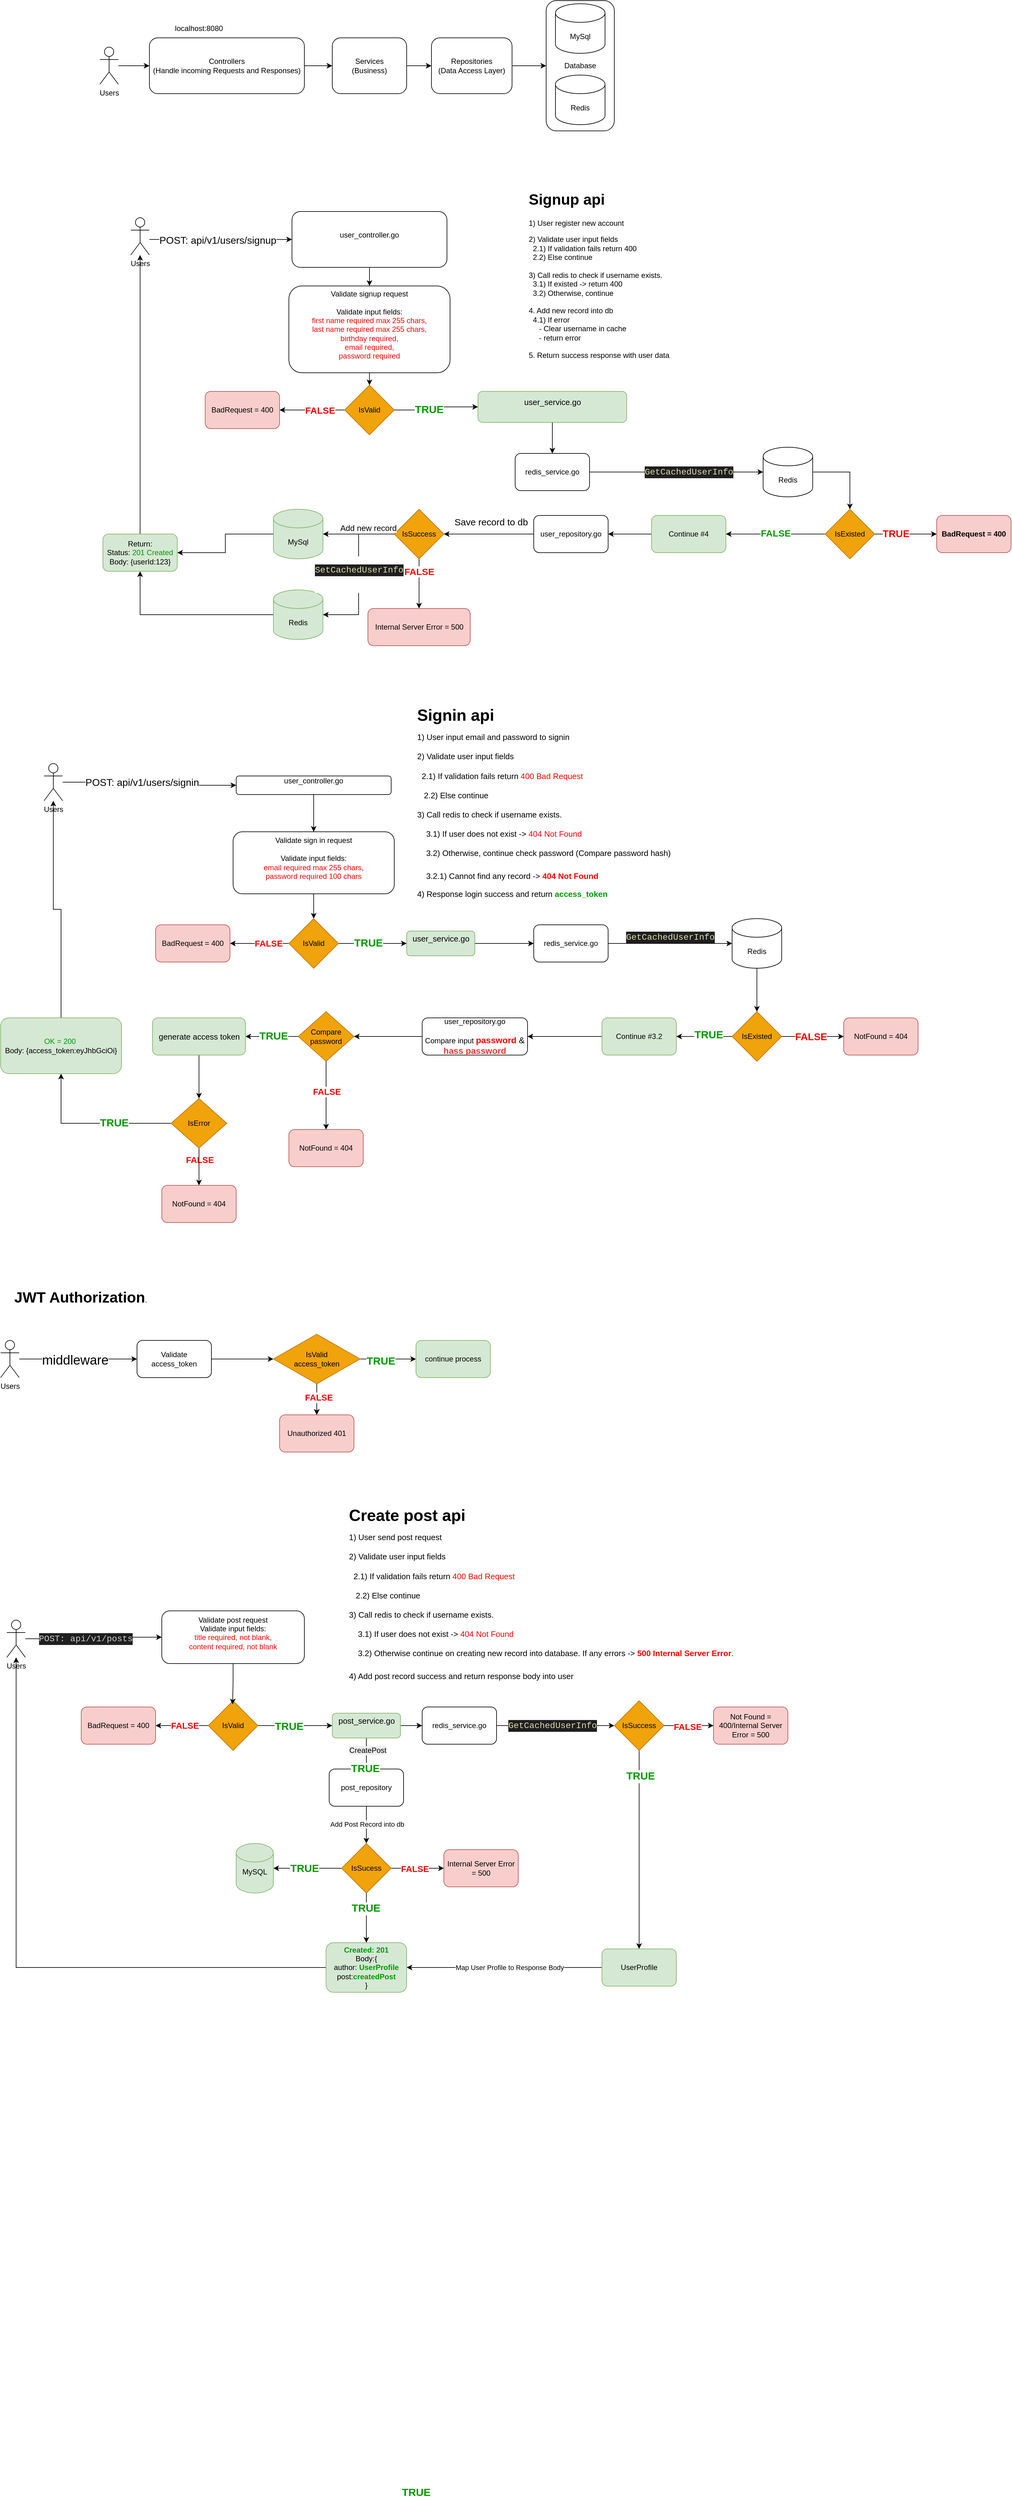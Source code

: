 <mxfile version="27.0.3">
  <diagram name="Page-1" id="lDXywu2J89aMrzMyZSFp">
    <mxGraphModel dx="2633" dy="3129" grid="1" gridSize="10" guides="1" tooltips="1" connect="1" arrows="1" fold="1" page="1" pageScale="1" pageWidth="850" pageHeight="1100" math="0" shadow="0">
      <root>
        <mxCell id="0" />
        <mxCell id="1" parent="0" />
        <mxCell id="_mfU3506gO2jmx-1UOi2-88" style="edgeStyle=orthogonalEdgeStyle;rounded=0;orthogonalLoop=1;jettySize=auto;html=1;entryX=0.5;entryY=0;entryDx=0;entryDy=0;" parent="1" source="_mfU3506gO2jmx-1UOi2-23" target="_mfU3506gO2jmx-1UOi2-87" edge="1">
          <mxGeometry relative="1" as="geometry" />
        </mxCell>
        <mxCell id="_mfU3506gO2jmx-1UOi2-23" value="user_service.go&lt;br&gt;&lt;div&gt;&lt;br/&gt;&lt;/div&gt;" style="rounded=1;html=1;fontSize=13;fillColor=#d5e8d4;strokeColor=#82b366;" parent="1" vertex="1">
          <mxGeometry x="-80" y="-1460" width="240" height="50" as="geometry" />
        </mxCell>
        <mxCell id="_mfU3506gO2jmx-1UOi2-39" value="Database" style="rounded=1;whiteSpace=wrap;html=1;" parent="1" vertex="1">
          <mxGeometry x="30" y="-2090" width="110" height="210" as="geometry" />
        </mxCell>
        <mxCell id="_mfU3506gO2jmx-1UOi2-15" style="edgeStyle=orthogonalEdgeStyle;rounded=0;orthogonalLoop=1;jettySize=auto;html=1;" parent="1" source="_mfU3506gO2jmx-1UOi2-1" target="_mfU3506gO2jmx-1UOi2-14" edge="1">
          <mxGeometry relative="1" as="geometry" />
        </mxCell>
        <mxCell id="_mfU3506gO2jmx-1UOi2-1" value="user_controller.go&lt;div&gt;&lt;br&gt;&lt;/div&gt;" style="rounded=1;whiteSpace=wrap;html=1;" parent="1" vertex="1">
          <mxGeometry x="-380" y="-1750" width="250" height="90" as="geometry" />
        </mxCell>
        <mxCell id="_mfU3506gO2jmx-1UOi2-8" style="edgeStyle=orthogonalEdgeStyle;rounded=0;orthogonalLoop=1;jettySize=auto;html=1;" parent="1" target="_mfU3506gO2jmx-1UOi2-1" edge="1">
          <mxGeometry relative="1" as="geometry">
            <mxPoint x="-610.0" y="-1705" as="sourcePoint" />
          </mxGeometry>
        </mxCell>
        <mxCell id="_mfU3506gO2jmx-1UOi2-10" value="POST: api/v1/users/signup" style="edgeLabel;html=1;align=center;verticalAlign=middle;resizable=0;points=[];fontSize=16;" parent="_mfU3506gO2jmx-1UOi2-8" vertex="1" connectable="0">
          <mxGeometry x="-0.356" y="-1" relative="1" as="geometry">
            <mxPoint x="36" y="-1" as="offset" />
          </mxGeometry>
        </mxCell>
        <mxCell id="_mfU3506gO2jmx-1UOi2-2" value="Users" style="shape=umlActor;verticalLabelPosition=bottom;verticalAlign=top;html=1;outlineConnect=0;" parent="1" vertex="1">
          <mxGeometry x="-640" y="-1740" width="30" height="60" as="geometry" />
        </mxCell>
        <mxCell id="_mfU3506gO2jmx-1UOi2-9" value="localhost:8080" style="text;html=1;align=center;verticalAlign=middle;whiteSpace=wrap;rounded=0;" parent="1" vertex="1">
          <mxGeometry x="-620" y="-2060" width="180" height="30" as="geometry" />
        </mxCell>
        <mxCell id="_mfU3506gO2jmx-1UOi2-17" style="edgeStyle=orthogonalEdgeStyle;rounded=0;orthogonalLoop=1;jettySize=auto;html=1;entryX=0.5;entryY=0;entryDx=0;entryDy=0;" parent="1" source="_mfU3506gO2jmx-1UOi2-14" target="_mfU3506gO2jmx-1UOi2-16" edge="1">
          <mxGeometry relative="1" as="geometry" />
        </mxCell>
        <mxCell id="_mfU3506gO2jmx-1UOi2-14" value="Validate signup request&lt;div&gt;&lt;br&gt;&lt;div&gt;Validate input fields: &lt;br&gt;&lt;font style=&quot;color: rgb(255, 0, 0);&quot;&gt;first name required max 255 chars,&lt;br&gt;last name required max 255 chars,&lt;br&gt;birthday required,&lt;br&gt;email required,&lt;/font&gt;&lt;/div&gt;&lt;div&gt;&lt;font color=&quot;#ff0000&quot;&gt;password required&lt;/font&gt;&lt;br&gt;&lt;/div&gt;&lt;/div&gt;&lt;div&gt;&lt;br&gt;&lt;/div&gt;" style="rounded=1;whiteSpace=wrap;html=1;" parent="1" vertex="1">
          <mxGeometry x="-385" y="-1630" width="260" height="140" as="geometry" />
        </mxCell>
        <mxCell id="_mfU3506gO2jmx-1UOi2-44" style="edgeStyle=orthogonalEdgeStyle;rounded=0;orthogonalLoop=1;jettySize=auto;html=1;" parent="1" source="_mfU3506gO2jmx-1UOi2-16" target="_mfU3506gO2jmx-1UOi2-43" edge="1">
          <mxGeometry relative="1" as="geometry" />
        </mxCell>
        <mxCell id="_mfU3506gO2jmx-1UOi2-45" value="FALSE" style="edgeLabel;html=1;align=center;verticalAlign=middle;resizable=0;points=[];fontColor=#FF0000;fontStyle=1;fontSize=15;" parent="_mfU3506gO2jmx-1UOi2-44" vertex="1" connectable="0">
          <mxGeometry x="0.165" relative="1" as="geometry">
            <mxPoint x="21" as="offset" />
          </mxGeometry>
        </mxCell>
        <mxCell id="_mfU3506gO2jmx-1UOi2-52" style="edgeStyle=orthogonalEdgeStyle;rounded=0;orthogonalLoop=1;jettySize=auto;html=1;entryX=0;entryY=0.5;entryDx=0;entryDy=0;" parent="1" source="_mfU3506gO2jmx-1UOi2-16" target="_mfU3506gO2jmx-1UOi2-23" edge="1">
          <mxGeometry relative="1" as="geometry" />
        </mxCell>
        <mxCell id="_mfU3506gO2jmx-1UOi2-54" value="TRUE" style="edgeLabel;html=1;align=center;verticalAlign=middle;resizable=0;points=[];fontSize=17;fontColor=#009900;fontStyle=1" parent="_mfU3506gO2jmx-1UOi2-52" vertex="1" connectable="0">
          <mxGeometry x="-0.44" y="1" relative="1" as="geometry">
            <mxPoint x="17" y="1" as="offset" />
          </mxGeometry>
        </mxCell>
        <mxCell id="_mfU3506gO2jmx-1UOi2-16" value="IsValid" style="rhombus;whiteSpace=wrap;html=1;fillColor=#f0a30a;strokeColor=#BD7000;fontColor=#000000;" parent="1" vertex="1">
          <mxGeometry x="-295" y="-1470" width="80" height="80" as="geometry" />
        </mxCell>
        <mxCell id="_mfU3506gO2jmx-1UOi2-109" style="edgeStyle=orthogonalEdgeStyle;rounded=0;orthogonalLoop=1;jettySize=auto;html=1;entryX=1;entryY=0.5;entryDx=0;entryDy=0;" parent="1" source="_mfU3506gO2jmx-1UOi2-25" target="_mfU3506gO2jmx-1UOi2-108" edge="1">
          <mxGeometry relative="1" as="geometry" />
        </mxCell>
        <mxCell id="_mfU3506gO2jmx-1UOi2-110" value="Save record to db" style="edgeLabel;html=1;align=center;verticalAlign=middle;resizable=0;points=[];fontSize=15;" parent="_mfU3506gO2jmx-1UOi2-109" vertex="1" connectable="0">
          <mxGeometry x="0.336" y="-4" relative="1" as="geometry">
            <mxPoint x="28" y="-16" as="offset" />
          </mxGeometry>
        </mxCell>
        <mxCell id="_mfU3506gO2jmx-1UOi2-25" value="user_repository.go" style="whiteSpace=wrap;html=1;rounded=1;" parent="1" vertex="1">
          <mxGeometry x="10" y="-1260" width="120" height="60" as="geometry" />
        </mxCell>
        <mxCell id="_mfU3506gO2jmx-1UOi2-41" style="edgeStyle=orthogonalEdgeStyle;rounded=0;orthogonalLoop=1;jettySize=auto;html=1;" parent="1" source="_mfU3506gO2jmx-1UOi2-28" target="_mfU3506gO2jmx-1UOi2-33" edge="1">
          <mxGeometry relative="1" as="geometry" />
        </mxCell>
        <mxCell id="_mfU3506gO2jmx-1UOi2-28" value="Controllers&lt;br&gt;(Handle incoming Requests and Responses)" style="rounded=1;whiteSpace=wrap;html=1;" parent="1" vertex="1">
          <mxGeometry x="-610" y="-2030" width="250" height="90" as="geometry" />
        </mxCell>
        <mxCell id="_mfU3506gO2jmx-1UOi2-29" style="edgeStyle=orthogonalEdgeStyle;rounded=0;orthogonalLoop=1;jettySize=auto;html=1;" parent="1" source="_mfU3506gO2jmx-1UOi2-31" target="_mfU3506gO2jmx-1UOi2-28" edge="1">
          <mxGeometry relative="1" as="geometry" />
        </mxCell>
        <mxCell id="_mfU3506gO2jmx-1UOi2-31" value="Users" style="shape=umlActor;verticalLabelPosition=bottom;verticalAlign=top;html=1;outlineConnect=0;" parent="1" vertex="1">
          <mxGeometry x="-690" y="-2015" width="30" height="60" as="geometry" />
        </mxCell>
        <mxCell id="_mfU3506gO2jmx-1UOi2-32" style="edgeStyle=orthogonalEdgeStyle;rounded=0;orthogonalLoop=1;jettySize=auto;html=1;entryX=0;entryY=0.5;entryDx=0;entryDy=0;" parent="1" source="_mfU3506gO2jmx-1UOi2-33" target="_mfU3506gO2jmx-1UOi2-34" edge="1">
          <mxGeometry relative="1" as="geometry" />
        </mxCell>
        <mxCell id="_mfU3506gO2jmx-1UOi2-33" value="Services&lt;br&gt;(Business)" style="rounded=1;whiteSpace=wrap;html=1;" parent="1" vertex="1">
          <mxGeometry x="-315" y="-2030" width="120" height="90" as="geometry" />
        </mxCell>
        <mxCell id="_mfU3506gO2jmx-1UOi2-40" style="edgeStyle=orthogonalEdgeStyle;rounded=0;orthogonalLoop=1;jettySize=auto;html=1;entryX=0;entryY=0.5;entryDx=0;entryDy=0;" parent="1" source="_mfU3506gO2jmx-1UOi2-34" target="_mfU3506gO2jmx-1UOi2-39" edge="1">
          <mxGeometry relative="1" as="geometry" />
        </mxCell>
        <mxCell id="_mfU3506gO2jmx-1UOi2-34" value="Repositories&lt;div&gt;(Data Access Layer)&lt;/div&gt;" style="rounded=1;whiteSpace=wrap;html=1;" parent="1" vertex="1">
          <mxGeometry x="-155" y="-2030" width="130" height="90" as="geometry" />
        </mxCell>
        <mxCell id="_mfU3506gO2jmx-1UOi2-35" value="MySql" style="shape=cylinder3;whiteSpace=wrap;html=1;boundedLbl=1;backgroundOutline=1;size=15;" parent="1" vertex="1">
          <mxGeometry x="45" y="-2085" width="80" height="80" as="geometry" />
        </mxCell>
        <mxCell id="_mfU3506gO2jmx-1UOi2-38" value="Redis" style="shape=cylinder3;whiteSpace=wrap;html=1;boundedLbl=1;backgroundOutline=1;size=15;" parent="1" vertex="1">
          <mxGeometry x="45" y="-1970" width="80" height="80" as="geometry" />
        </mxCell>
        <mxCell id="_mfU3506gO2jmx-1UOi2-43" value="BadRequest = 400" style="rounded=1;whiteSpace=wrap;html=1;fillColor=#f8cecc;strokeColor=#b85450;" parent="1" vertex="1">
          <mxGeometry x="-520" y="-1460" width="120" height="60" as="geometry" />
        </mxCell>
        <mxCell id="LYiHTZDOaK5dzI7D1cO9-3" style="edgeStyle=orthogonalEdgeStyle;rounded=0;orthogonalLoop=1;jettySize=auto;html=1;entryX=1;entryY=0.5;entryDx=0;entryDy=0;" parent="1" source="_mfU3506gO2jmx-1UOi2-49" target="_mfU3506gO2jmx-1UOi2-55" edge="1">
          <mxGeometry relative="1" as="geometry" />
        </mxCell>
        <mxCell id="_mfU3506gO2jmx-1UOi2-49" value="MySql" style="shape=cylinder3;whiteSpace=wrap;html=1;boundedLbl=1;backgroundOutline=1;size=15;fillColor=#d5e8d4;strokeColor=#82b366;" parent="1" vertex="1">
          <mxGeometry x="-410" y="-1270" width="80" height="80" as="geometry" />
        </mxCell>
        <mxCell id="LYiHTZDOaK5dzI7D1cO9-2" style="edgeStyle=orthogonalEdgeStyle;rounded=0;orthogonalLoop=1;jettySize=auto;html=1;" parent="1" source="_mfU3506gO2jmx-1UOi2-55" target="_mfU3506gO2jmx-1UOi2-2" edge="1">
          <mxGeometry relative="1" as="geometry" />
        </mxCell>
        <mxCell id="_mfU3506gO2jmx-1UOi2-55" value="Return:&lt;br&gt;Status: &lt;font style=&quot;color: rgb(0, 153, 0);&quot;&gt;201 Created&lt;/font&gt;&lt;br&gt;Body: {userId:123}" style="rounded=1;whiteSpace=wrap;html=1;fillColor=#d5e8d4;strokeColor=#82b366;" parent="1" vertex="1">
          <mxGeometry x="-685" y="-1230" width="120" height="60" as="geometry" />
        </mxCell>
        <mxCell id="_mfU3506gO2jmx-1UOi2-64" value="&lt;h1 style=&quot;margin-top: 0px;&quot;&gt;Signup api&amp;nbsp;&lt;/h1&gt;&lt;p&gt;1) User register new account&lt;/p&gt;&lt;p&gt;2) Validate user input fields&lt;br&gt;&amp;nbsp; 2.1) If validation fails return 400&lt;br&gt;&amp;nbsp; 2.2) Else continue&lt;br&gt;&lt;br&gt;3) Call redis to check if username exists.&lt;br&gt;&amp;nbsp; 3.1) If existed -&amp;gt; return 400&lt;br&gt;&amp;nbsp; 3.2) Otherwise, continue&lt;br&gt;&lt;br&gt;4. Add new record into db&lt;br&gt;&amp;nbsp; 4.1) If error&lt;br&gt;&amp;nbsp; &amp;nbsp; &amp;nbsp;- Clear username in cache&lt;br&gt;&amp;nbsp; &amp;nbsp; &amp;nbsp;- return error&lt;br&gt;&lt;br&gt;5. Return success response with user data&lt;br&gt;&lt;br&gt;&lt;/p&gt;" style="text;html=1;whiteSpace=wrap;overflow=hidden;rounded=0;" parent="1" vertex="1">
          <mxGeometry y="-1790" width="240" height="300" as="geometry" />
        </mxCell>
        <mxCell id="LYiHTZDOaK5dzI7D1cO9-27" style="edgeStyle=orthogonalEdgeStyle;rounded=0;orthogonalLoop=1;jettySize=auto;html=1;entryX=0;entryY=0.5;entryDx=0;entryDy=0;" parent="1" source="_mfU3506gO2jmx-1UOi2-65" target="LYiHTZDOaK5dzI7D1cO9-5" edge="1">
          <mxGeometry relative="1" as="geometry" />
        </mxCell>
        <mxCell id="_mfU3506gO2jmx-1UOi2-65" value="user_service.go&lt;div&gt;&lt;br/&gt;&lt;/div&gt;" style="rounded=1;html=1;fontSize=13;fillColor=#d5e8d4;strokeColor=#82b366;" parent="1" vertex="1">
          <mxGeometry x="-195" y="-590" width="110" height="40" as="geometry" />
        </mxCell>
        <mxCell id="_mfU3506gO2jmx-1UOi2-66" style="edgeStyle=orthogonalEdgeStyle;rounded=0;orthogonalLoop=1;jettySize=auto;html=1;" parent="1" source="_mfU3506gO2jmx-1UOi2-67" target="_mfU3506gO2jmx-1UOi2-72" edge="1">
          <mxGeometry relative="1" as="geometry" />
        </mxCell>
        <mxCell id="_mfU3506gO2jmx-1UOi2-67" value="user_controller.go&lt;div&gt;&lt;br&gt;&lt;/div&gt;" style="rounded=1;whiteSpace=wrap;html=1;" parent="1" vertex="1">
          <mxGeometry x="-470" y="-840" width="250" height="30" as="geometry" />
        </mxCell>
        <mxCell id="_mfU3506gO2jmx-1UOi2-68" style="edgeStyle=orthogonalEdgeStyle;rounded=0;orthogonalLoop=1;jettySize=auto;html=1;" parent="1" source="_mfU3506gO2jmx-1UOi2-70" target="_mfU3506gO2jmx-1UOi2-67" edge="1">
          <mxGeometry relative="1" as="geometry">
            <mxPoint x="-700.0" y="-825" as="sourcePoint" />
          </mxGeometry>
        </mxCell>
        <mxCell id="_mfU3506gO2jmx-1UOi2-69" value="POST: api/v1/users/signin" style="edgeLabel;html=1;align=center;verticalAlign=middle;resizable=0;points=[];fontSize=16;" parent="_mfU3506gO2jmx-1UOi2-68" vertex="1" connectable="0">
          <mxGeometry x="-0.356" y="-1" relative="1" as="geometry">
            <mxPoint x="36" y="-1" as="offset" />
          </mxGeometry>
        </mxCell>
        <mxCell id="_mfU3506gO2jmx-1UOi2-70" value="Users" style="shape=umlActor;verticalLabelPosition=bottom;verticalAlign=top;html=1;outlineConnect=0;" parent="1" vertex="1">
          <mxGeometry x="-780" y="-860" width="30" height="60" as="geometry" />
        </mxCell>
        <mxCell id="_mfU3506gO2jmx-1UOi2-71" style="edgeStyle=orthogonalEdgeStyle;rounded=0;orthogonalLoop=1;jettySize=auto;html=1;entryX=0.5;entryY=0;entryDx=0;entryDy=0;" parent="1" source="_mfU3506gO2jmx-1UOi2-72" target="_mfU3506gO2jmx-1UOi2-77" edge="1">
          <mxGeometry relative="1" as="geometry" />
        </mxCell>
        <mxCell id="_mfU3506gO2jmx-1UOi2-72" value="Validate sign in request&lt;div&gt;&lt;br&gt;&lt;div&gt;Validate input fields: &lt;br&gt;&lt;font style=&quot;color: rgb(255, 0, 0);&quot;&gt;email required max 255 chars,&lt;br&gt;password required 100 chars&lt;/font&gt;&lt;br&gt;&lt;/div&gt;&lt;/div&gt;&lt;div&gt;&lt;br&gt;&lt;/div&gt;" style="rounded=1;whiteSpace=wrap;html=1;" parent="1" vertex="1">
          <mxGeometry x="-475" y="-750" width="260" height="100" as="geometry" />
        </mxCell>
        <mxCell id="_mfU3506gO2jmx-1UOi2-73" style="edgeStyle=orthogonalEdgeStyle;rounded=0;orthogonalLoop=1;jettySize=auto;html=1;" parent="1" source="_mfU3506gO2jmx-1UOi2-77" target="_mfU3506gO2jmx-1UOi2-80" edge="1">
          <mxGeometry relative="1" as="geometry" />
        </mxCell>
        <mxCell id="_mfU3506gO2jmx-1UOi2-74" value="FALSE" style="edgeLabel;html=1;align=center;verticalAlign=middle;resizable=0;points=[];fontColor=#FF0000;fontStyle=1;fontSize=14;" parent="_mfU3506gO2jmx-1UOi2-73" vertex="1" connectable="0">
          <mxGeometry x="0.165" relative="1" as="geometry">
            <mxPoint x="22" as="offset" />
          </mxGeometry>
        </mxCell>
        <mxCell id="_mfU3506gO2jmx-1UOi2-75" style="edgeStyle=orthogonalEdgeStyle;rounded=0;orthogonalLoop=1;jettySize=auto;html=1;entryX=0;entryY=0.5;entryDx=0;entryDy=0;" parent="1" source="_mfU3506gO2jmx-1UOi2-77" target="_mfU3506gO2jmx-1UOi2-65" edge="1">
          <mxGeometry relative="1" as="geometry" />
        </mxCell>
        <mxCell id="_mfU3506gO2jmx-1UOi2-76" value="TRUE" style="edgeLabel;html=1;align=center;verticalAlign=middle;resizable=0;points=[];fontSize=17;fontColor=#009900;fontStyle=1" parent="_mfU3506gO2jmx-1UOi2-75" vertex="1" connectable="0">
          <mxGeometry x="-0.44" y="1" relative="1" as="geometry">
            <mxPoint x="17" y="1" as="offset" />
          </mxGeometry>
        </mxCell>
        <mxCell id="_mfU3506gO2jmx-1UOi2-77" value="IsValid" style="rhombus;whiteSpace=wrap;html=1;fillColor=#f0a30a;fontColor=#000000;strokeColor=#BD7000;" parent="1" vertex="1">
          <mxGeometry x="-385" y="-610" width="80" height="80" as="geometry" />
        </mxCell>
        <mxCell id="LYiHTZDOaK5dzI7D1cO9-32" style="edgeStyle=orthogonalEdgeStyle;rounded=0;orthogonalLoop=1;jettySize=auto;html=1;entryX=1;entryY=0.5;entryDx=0;entryDy=0;" parent="1" source="_mfU3506gO2jmx-1UOi2-79" target="LYiHTZDOaK5dzI7D1cO9-26" edge="1">
          <mxGeometry relative="1" as="geometry" />
        </mxCell>
        <mxCell id="_mfU3506gO2jmx-1UOi2-79" value="user_repository.go&lt;br&gt;&lt;br&gt;Compare input &lt;font style=&quot;font-size: 14px;&quot;&gt;&lt;font style=&quot;color: rgb(255, 0, 0);&quot;&gt;&lt;b&gt;password &lt;/b&gt;&lt;/font&gt;&amp;amp; &lt;b&gt;&lt;font style=&quot;color: rgb(255, 51, 51);&quot;&gt;hass password&lt;/font&gt;&lt;/b&gt;&lt;/font&gt;" style="whiteSpace=wrap;html=1;rounded=1;" parent="1" vertex="1">
          <mxGeometry x="-170" y="-450" width="170" height="60" as="geometry" />
        </mxCell>
        <mxCell id="_mfU3506gO2jmx-1UOi2-80" value="BadRequest = 400" style="rounded=1;whiteSpace=wrap;html=1;fillColor=#f8cecc;strokeColor=#b85450;" parent="1" vertex="1">
          <mxGeometry x="-600" y="-600" width="120" height="60" as="geometry" />
        </mxCell>
        <mxCell id="_mfU3506gO2jmx-1UOi2-86" value="&lt;h1 style=&quot;margin-top: 0px;&quot;&gt;Signin api&lt;br&gt;&lt;span style=&quot;background-color: transparent; color: light-dark(rgb(0, 0, 0), rgb(255, 255, 255)); font-size: 13px; font-weight: normal;&quot;&gt;1) User input email and password to signin&lt;br&gt;&lt;/span&gt;&lt;span style=&quot;background-color: transparent; color: light-dark(rgb(0, 0, 0), rgb(255, 255, 255)); font-size: 13px; font-weight: normal;&quot;&gt;2) Validate user input fields&lt;br&gt;&lt;/span&gt;&lt;span style=&quot;background-color: transparent; color: light-dark(rgb(0, 0, 0), rgb(255, 255, 255)); font-size: 13px; font-weight: normal;&quot;&gt;&amp;nbsp; 2.1) If validation fails return &lt;/span&gt;&lt;font style=&quot;background-color: transparent; font-size: 13px; color: rgb(255, 0, 0);&quot;&gt;&lt;b style=&quot;color: light-dark(rgb(255, 0, 0), rgb(255, 144, 144)); font-weight: normal;&quot;&gt;400 Bad Request&lt;/b&gt;&lt;font color=&quot;#ff0000&quot;&gt;&lt;br&gt;&lt;/font&gt;&lt;/font&gt;&lt;span style=&quot;background-color: transparent; font-size: 13px;&quot;&gt;&lt;font color=&quot;#ff0000&quot;&gt;&amp;nbsp;&amp;nbsp;&lt;/font&gt;&lt;/span&gt;&lt;span style=&quot;background-color: transparent; color: light-dark(rgb(0, 0, 0), rgb(255, 255, 255)); font-size: 13px; font-weight: normal;&quot;&gt; 2.2) Else continue&lt;br&gt;&lt;/span&gt;&lt;span style=&quot;background-color: transparent; color: light-dark(rgb(0, 0, 0), rgb(255, 255, 255)); font-size: 13px; font-weight: normal;&quot;&gt;3) Call redis to check if username exists.&lt;/span&gt;&lt;span style=&quot;background-color: transparent; color: light-dark(rgb(0, 0, 0), rgb(255, 255, 255)); font-size: 13px; font-weight: normal;&quot;&gt;&amp;nbsp;&lt;br&gt;&amp;nbsp; &amp;nbsp; 3.1) If user does not exist -&amp;gt; &lt;/span&gt;&lt;font style=&quot;background-color: transparent; font-size: 13px; color: rgb(255, 0, 0);&quot;&gt;&lt;b style=&quot;color: light-dark(rgb(255, 0, 0), rgb(255, 144, 144)); font-weight: normal;&quot;&gt;404 Not Found&lt;/b&gt;&lt;font color=&quot;#ff0000&quot;&gt;&lt;br&gt;&lt;/font&gt;&lt;/font&gt;&lt;span style=&quot;background-color: transparent; font-size: 13px;&quot;&gt;&lt;font color=&quot;#ff0000&quot;&gt;&amp;nbsp; &amp;nbsp;&amp;nbsp;&lt;/font&gt;&lt;/span&gt;&lt;span style=&quot;background-color: transparent; color: light-dark(rgb(0, 0, 0), rgb(255, 255, 255)); font-size: 13px; font-weight: normal;&quot;&gt;3.2) Otherwise, continue check password (Compare password hash)&lt;/span&gt;&lt;/h1&gt;&lt;p&gt;&lt;span style=&quot;background-color: transparent; color: light-dark(rgb(0, 0, 0), rgb(255, 255, 255));&quot;&gt;&amp;nbsp; &amp;nbsp; 3.2.1) Cannot find any record -&amp;gt;&amp;nbsp;&lt;/span&gt;&lt;b style=&quot;background-color: transparent; color: rgb(255, 0, 0);&quot;&gt;404 Not Found&lt;/b&gt;&lt;/p&gt;&lt;p&gt;4) Response login success and return &lt;b&gt;&lt;font style=&quot;color: rgb(0, 153, 0);&quot;&gt;access_token&lt;/font&gt;&lt;/b&gt;&lt;br&gt;&amp;nbsp; &amp;nbsp;&lt;br&gt;&lt;br&gt;&lt;br&gt;&lt;/p&gt;" style="text;html=1;whiteSpace=wrap;overflow=hidden;rounded=0;fontSize=13;" parent="1" vertex="1">
          <mxGeometry x="-180" y="-960" width="445" height="330" as="geometry" />
        </mxCell>
        <mxCell id="_mfU3506gO2jmx-1UOi2-90" style="edgeStyle=orthogonalEdgeStyle;rounded=0;orthogonalLoop=1;jettySize=auto;html=1;" parent="1" source="_mfU3506gO2jmx-1UOi2-87" target="_mfU3506gO2jmx-1UOi2-89" edge="1">
          <mxGeometry relative="1" as="geometry" />
        </mxCell>
        <mxCell id="_mfU3506gO2jmx-1UOi2-91" value="&lt;div style=&quot;color: rgb(204, 204, 204); background-color: rgb(31, 31, 31); font-family: Consolas, &amp;quot;Courier New&amp;quot;, monospace; font-size: 14px; line-height: 19px; white-space-collapse: preserve;&quot;&gt;&lt;span style=&quot;color: #dcdcaa;&quot;&gt;GetCachedUserInfo&lt;/span&gt;&lt;/div&gt;" style="edgeLabel;html=1;align=center;verticalAlign=middle;resizable=0;points=[];" parent="_mfU3506gO2jmx-1UOi2-90" vertex="1" connectable="0">
          <mxGeometry x="-0.288" y="3" relative="1" as="geometry">
            <mxPoint x="60" y="3" as="offset" />
          </mxGeometry>
        </mxCell>
        <mxCell id="_mfU3506gO2jmx-1UOi2-87" value="redis_service.go" style="rounded=1;whiteSpace=wrap;html=1;" parent="1" vertex="1">
          <mxGeometry x="-20" y="-1360" width="120" height="60" as="geometry" />
        </mxCell>
        <mxCell id="_mfU3506gO2jmx-1UOi2-93" value="" style="edgeStyle=orthogonalEdgeStyle;rounded=0;orthogonalLoop=1;jettySize=auto;html=1;" parent="1" source="_mfU3506gO2jmx-1UOi2-89" target="_mfU3506gO2jmx-1UOi2-92" edge="1">
          <mxGeometry relative="1" as="geometry" />
        </mxCell>
        <mxCell id="_mfU3506gO2jmx-1UOi2-89" value="Redis" style="shape=cylinder3;whiteSpace=wrap;html=1;boundedLbl=1;backgroundOutline=1;size=15;" parent="1" vertex="1">
          <mxGeometry x="380" y="-1370" width="80" height="80" as="geometry" />
        </mxCell>
        <mxCell id="_mfU3506gO2jmx-1UOi2-98" value="" style="edgeStyle=orthogonalEdgeStyle;rounded=0;orthogonalLoop=1;jettySize=auto;html=1;" parent="1" source="_mfU3506gO2jmx-1UOi2-92" edge="1">
          <mxGeometry relative="1" as="geometry">
            <mxPoint x="660" y="-1230" as="targetPoint" />
          </mxGeometry>
        </mxCell>
        <mxCell id="_mfU3506gO2jmx-1UOi2-99" value="TRUE" style="edgeLabel;html=1;align=center;verticalAlign=middle;resizable=0;points=[];fontColor=#FF0000;fontStyle=1;fontSize=16;" parent="_mfU3506gO2jmx-1UOi2-98" vertex="1" connectable="0">
          <mxGeometry x="-0.337" y="1" relative="1" as="geometry">
            <mxPoint as="offset" />
          </mxGeometry>
        </mxCell>
        <mxCell id="_mfU3506gO2jmx-1UOi2-102" style="edgeStyle=orthogonalEdgeStyle;rounded=0;orthogonalLoop=1;jettySize=auto;html=1;entryX=1;entryY=0.5;entryDx=0;entryDy=0;" parent="1" source="_mfU3506gO2jmx-1UOi2-92" target="_mfU3506gO2jmx-1UOi2-101" edge="1">
          <mxGeometry relative="1" as="geometry" />
        </mxCell>
        <mxCell id="_mfU3506gO2jmx-1UOi2-104" value="&lt;font style=&quot;&quot;&gt;&lt;b&gt;FALSE&lt;/b&gt;&lt;/font&gt;" style="edgeLabel;html=1;align=center;verticalAlign=middle;resizable=0;points=[];fontSize=15;fontColor=#009900;" parent="_mfU3506gO2jmx-1UOi2-102" vertex="1" connectable="0">
          <mxGeometry x="-0.002" y="-2" relative="1" as="geometry">
            <mxPoint as="offset" />
          </mxGeometry>
        </mxCell>
        <mxCell id="_mfU3506gO2jmx-1UOi2-92" value="IsExisted" style="rhombus;whiteSpace=wrap;html=1;fillColor=#f0a30a;strokeColor=#BD7000;fontColor=#000000;" parent="1" vertex="1">
          <mxGeometry x="480" y="-1270" width="80" height="80" as="geometry" />
        </mxCell>
        <mxCell id="_mfU3506gO2jmx-1UOi2-106" style="edgeStyle=orthogonalEdgeStyle;rounded=0;orthogonalLoop=1;jettySize=auto;html=1;entryX=1;entryY=0.5;entryDx=0;entryDy=0;" parent="1" source="_mfU3506gO2jmx-1UOi2-101" target="_mfU3506gO2jmx-1UOi2-25" edge="1">
          <mxGeometry relative="1" as="geometry" />
        </mxCell>
        <mxCell id="_mfU3506gO2jmx-1UOi2-101" value="Continue #4" style="whiteSpace=wrap;html=1;rounded=1;fillColor=#d5e8d4;strokeColor=#82b366;" parent="1" vertex="1">
          <mxGeometry x="200" y="-1260" width="120" height="60" as="geometry" />
        </mxCell>
        <mxCell id="_mfU3506gO2jmx-1UOi2-116" style="edgeStyle=orthogonalEdgeStyle;rounded=0;orthogonalLoop=1;jettySize=auto;html=1;entryX=0.5;entryY=0;entryDx=0;entryDy=0;" parent="1" source="_mfU3506gO2jmx-1UOi2-108" target="_mfU3506gO2jmx-1UOi2-115" edge="1">
          <mxGeometry relative="1" as="geometry" />
        </mxCell>
        <mxCell id="_mfU3506gO2jmx-1UOi2-108" value="IsSuccess" style="rhombus;whiteSpace=wrap;html=1;fillColor=#f0a30a;strokeColor=#BD7000;fontColor=#000000;" parent="1" vertex="1">
          <mxGeometry x="-215" y="-1270" width="80" height="80" as="geometry" />
        </mxCell>
        <mxCell id="_mfU3506gO2jmx-1UOi2-115" value="Internal Server Error = 500" style="whiteSpace=wrap;html=1;rounded=1;fillColor=#f8cecc;strokeColor=#b85450;" parent="1" vertex="1">
          <mxGeometry x="-257.5" y="-1110" width="165" height="60" as="geometry" />
        </mxCell>
        <mxCell id="_mfU3506gO2jmx-1UOi2-117" value="FALSE" style="edgeLabel;html=1;align=center;verticalAlign=middle;resizable=0;points=[];fontColor=#FF0000;fontStyle=1;fontSize=15;" parent="1" vertex="1" connectable="0">
          <mxGeometry x="-174.997" y="-1170" as="geometry" />
        </mxCell>
        <mxCell id="LYiHTZDOaK5dzI7D1cO9-4" style="edgeStyle=orthogonalEdgeStyle;rounded=0;orthogonalLoop=1;jettySize=auto;html=1;entryX=0.5;entryY=1;entryDx=0;entryDy=0;" parent="1" source="_mfU3506gO2jmx-1UOi2-118" target="_mfU3506gO2jmx-1UOi2-55" edge="1">
          <mxGeometry relative="1" as="geometry" />
        </mxCell>
        <mxCell id="_mfU3506gO2jmx-1UOi2-118" value="Redis" style="shape=cylinder3;whiteSpace=wrap;html=1;boundedLbl=1;backgroundOutline=1;size=15;fillColor=#d5e8d4;strokeColor=#82b366;" parent="1" vertex="1">
          <mxGeometry x="-410" y="-1140" width="80" height="80" as="geometry" />
        </mxCell>
        <mxCell id="_mfU3506gO2jmx-1UOi2-119" style="edgeStyle=orthogonalEdgeStyle;rounded=0;orthogonalLoop=1;jettySize=auto;html=1;entryX=1;entryY=0.5;entryDx=0;entryDy=0;entryPerimeter=0;" parent="1" source="_mfU3506gO2jmx-1UOi2-108" target="_mfU3506gO2jmx-1UOi2-49" edge="1">
          <mxGeometry relative="1" as="geometry" />
        </mxCell>
        <mxCell id="_mfU3506gO2jmx-1UOi2-121" value="Add new record" style="edgeLabel;html=1;align=center;verticalAlign=middle;resizable=0;points=[];fontSize=13;" parent="_mfU3506gO2jmx-1UOi2-119" vertex="1" connectable="0">
          <mxGeometry x="0.589" y="-1" relative="1" as="geometry">
            <mxPoint x="49" y="-9" as="offset" />
          </mxGeometry>
        </mxCell>
        <mxCell id="_mfU3506gO2jmx-1UOi2-123" value="&#xa;&lt;div style=&quot;color: #cccccc;background-color: #1f1f1f;font-family: Consolas, &#39;Courier New&#39;, monospace;font-weight: normal;font-size: 14px;line-height: 19px;white-space: pre;&quot;&gt;&lt;div&gt;&lt;span style=&quot;color: #dcdcaa;&quot;&gt;SetCachedUserInfo&lt;/span&gt;&lt;/div&gt;&lt;/div&gt;&#xa;&#xa;" style="edgeStyle=orthogonalEdgeStyle;rounded=0;orthogonalLoop=1;jettySize=auto;html=1;entryX=1;entryY=0.5;entryDx=0;entryDy=0;entryPerimeter=0;" parent="1" source="_mfU3506gO2jmx-1UOi2-108" target="_mfU3506gO2jmx-1UOi2-118" edge="1">
          <mxGeometry relative="1" as="geometry" />
        </mxCell>
        <mxCell id="LYiHTZDOaK5dzI7D1cO9-5" value="redis_service.go" style="rounded=1;whiteSpace=wrap;html=1;" parent="1" vertex="1">
          <mxGeometry x="10" y="-600" width="120" height="60" as="geometry" />
        </mxCell>
        <mxCell id="LYiHTZDOaK5dzI7D1cO9-7" value="&lt;div style=&quot;color: rgb(204, 204, 204); background-color: rgb(31, 31, 31); font-family: Consolas, &amp;quot;Courier New&amp;quot;, monospace; font-size: 14px; line-height: 19px; white-space-collapse: preserve;&quot;&gt;&lt;span style=&quot;color: #dcdcaa;&quot;&gt;GetCachedUserInfo&lt;/span&gt;&lt;/div&gt;" style="edgeLabel;html=1;align=center;verticalAlign=middle;resizable=0;points=[];" parent="1" vertex="1" connectable="0">
          <mxGeometry x="230.0" y="-580" as="geometry" />
        </mxCell>
        <mxCell id="LYiHTZDOaK5dzI7D1cO9-29" value="" style="edgeStyle=orthogonalEdgeStyle;rounded=0;orthogonalLoop=1;jettySize=auto;html=1;" parent="1" source="LYiHTZDOaK5dzI7D1cO9-9" target="LYiHTZDOaK5dzI7D1cO9-14" edge="1">
          <mxGeometry relative="1" as="geometry" />
        </mxCell>
        <mxCell id="LYiHTZDOaK5dzI7D1cO9-9" value="Redis" style="shape=cylinder3;whiteSpace=wrap;html=1;boundedLbl=1;backgroundOutline=1;size=15;" parent="1" vertex="1">
          <mxGeometry x="330" y="-610" width="80" height="80" as="geometry" />
        </mxCell>
        <mxCell id="LYiHTZDOaK5dzI7D1cO9-10" value="" style="edgeStyle=orthogonalEdgeStyle;rounded=0;orthogonalLoop=1;jettySize=auto;html=1;entryX=0;entryY=0.5;entryDx=0;entryDy=0;" parent="1" source="LYiHTZDOaK5dzI7D1cO9-14" target="LYiHTZDOaK5dzI7D1cO9-15" edge="1">
          <mxGeometry relative="1" as="geometry">
            <mxPoint x="470" y="-420" as="targetPoint" />
          </mxGeometry>
        </mxCell>
        <mxCell id="LYiHTZDOaK5dzI7D1cO9-11" value="FALSE" style="edgeLabel;html=1;align=center;verticalAlign=middle;resizable=0;points=[];fontColor=#FF0000;fontStyle=1;fontSize=16;" parent="LYiHTZDOaK5dzI7D1cO9-10" vertex="1" connectable="0">
          <mxGeometry x="-0.337" y="1" relative="1" as="geometry">
            <mxPoint x="14" y="1" as="offset" />
          </mxGeometry>
        </mxCell>
        <mxCell id="LYiHTZDOaK5dzI7D1cO9-30" style="edgeStyle=orthogonalEdgeStyle;rounded=0;orthogonalLoop=1;jettySize=auto;html=1;" parent="1" source="LYiHTZDOaK5dzI7D1cO9-14" target="LYiHTZDOaK5dzI7D1cO9-16" edge="1">
          <mxGeometry relative="1" as="geometry" />
        </mxCell>
        <mxCell id="LYiHTZDOaK5dzI7D1cO9-14" value="IsExisted" style="rhombus;whiteSpace=wrap;html=1;fillColor=#f0a30a;strokeColor=#BD7000;fontColor=#000000;" parent="1" vertex="1">
          <mxGeometry x="330" y="-460" width="80" height="80" as="geometry" />
        </mxCell>
        <mxCell id="LYiHTZDOaK5dzI7D1cO9-15" value="NotFound = 404" style="whiteSpace=wrap;html=1;rounded=1;fillColor=#f8cecc;strokeColor=#b85450;" parent="1" vertex="1">
          <mxGeometry x="510" y="-450" width="120" height="60" as="geometry" />
        </mxCell>
        <mxCell id="LYiHTZDOaK5dzI7D1cO9-31" style="edgeStyle=orthogonalEdgeStyle;rounded=0;orthogonalLoop=1;jettySize=auto;html=1;" parent="1" source="LYiHTZDOaK5dzI7D1cO9-16" target="_mfU3506gO2jmx-1UOi2-79" edge="1">
          <mxGeometry relative="1" as="geometry" />
        </mxCell>
        <mxCell id="LYiHTZDOaK5dzI7D1cO9-16" value="Continue #3.2" style="whiteSpace=wrap;html=1;rounded=1;fillColor=#d5e8d4;strokeColor=#82b366;" parent="1" vertex="1">
          <mxGeometry x="120" y="-450" width="120" height="60" as="geometry" />
        </mxCell>
        <mxCell id="LYiHTZDOaK5dzI7D1cO9-23" value="TRUE" style="edgeLabel;html=1;align=center;verticalAlign=middle;resizable=0;points=[];fontSize=17;fontColor=#009900;fontStyle=1" parent="1" vertex="1" connectable="0">
          <mxGeometry x="70.005" y="-1489.997" as="geometry">
            <mxPoint x="222" y="1068" as="offset" />
          </mxGeometry>
        </mxCell>
        <mxCell id="LYiHTZDOaK5dzI7D1cO9-35" style="edgeStyle=orthogonalEdgeStyle;rounded=0;orthogonalLoop=1;jettySize=auto;html=1;" parent="1" source="LYiHTZDOaK5dzI7D1cO9-26" target="LYiHTZDOaK5dzI7D1cO9-34" edge="1">
          <mxGeometry relative="1" as="geometry" />
        </mxCell>
        <mxCell id="LYiHTZDOaK5dzI7D1cO9-43" style="edgeStyle=orthogonalEdgeStyle;rounded=0;orthogonalLoop=1;jettySize=auto;html=1;entryX=1;entryY=0.5;entryDx=0;entryDy=0;" parent="1" source="LYiHTZDOaK5dzI7D1cO9-26" target="LYiHTZDOaK5dzI7D1cO9-41" edge="1">
          <mxGeometry relative="1" as="geometry" />
        </mxCell>
        <mxCell id="LYiHTZDOaK5dzI7D1cO9-26" value="Compare password" style="rhombus;whiteSpace=wrap;html=1;fillColor=#f0a30a;strokeColor=#BD7000;fontColor=#000000;" parent="1" vertex="1">
          <mxGeometry x="-370" y="-460" width="90" height="80" as="geometry" />
        </mxCell>
        <mxCell id="LYiHTZDOaK5dzI7D1cO9-28" style="edgeStyle=orthogonalEdgeStyle;rounded=0;orthogonalLoop=1;jettySize=auto;html=1;entryX=0;entryY=0.5;entryDx=0;entryDy=0;entryPerimeter=0;" parent="1" source="LYiHTZDOaK5dzI7D1cO9-5" target="LYiHTZDOaK5dzI7D1cO9-9" edge="1">
          <mxGeometry relative="1" as="geometry" />
        </mxCell>
        <mxCell id="LYiHTZDOaK5dzI7D1cO9-34" value="NotFound = 404" style="rounded=1;whiteSpace=wrap;html=1;fillColor=#f8cecc;strokeColor=#b85450;" parent="1" vertex="1">
          <mxGeometry x="-385" y="-270" width="120" height="60" as="geometry" />
        </mxCell>
        <mxCell id="LYiHTZDOaK5dzI7D1cO9-36" value="FALSE" style="edgeLabel;html=1;align=center;verticalAlign=middle;resizable=0;points=[];fontColor=#FF0000;fontStyle=1;fontSize=14;" parent="1" vertex="1" connectable="0">
          <mxGeometry x="-519.998" y="-220" as="geometry">
            <mxPoint x="-9" y="-1" as="offset" />
          </mxGeometry>
        </mxCell>
        <mxCell id="LYiHTZDOaK5dzI7D1cO9-40" style="edgeStyle=orthogonalEdgeStyle;rounded=0;orthogonalLoop=1;jettySize=auto;html=1;exitX=0.5;exitY=0;exitDx=0;exitDy=0;" parent="1" source="LYiHTZDOaK5dzI7D1cO9-38" target="_mfU3506gO2jmx-1UOi2-70" edge="1">
          <mxGeometry relative="1" as="geometry">
            <mxPoint x="-765" y="-460" as="sourcePoint" />
          </mxGeometry>
        </mxCell>
        <mxCell id="LYiHTZDOaK5dzI7D1cO9-38" value="&lt;font style=&quot;color: rgb(0, 153, 0);&quot;&gt;OK =&amp;nbsp;&lt;/font&gt;&lt;span style=&quot;color: rgb(0, 153, 0);&quot;&gt;200&amp;nbsp;&lt;/span&gt;&lt;br&gt;Body: {access_token:eyJhbGciOi}" style="rounded=1;whiteSpace=wrap;html=1;fillColor=#d5e8d4;strokeColor=#82b366;" parent="1" vertex="1">
          <mxGeometry x="-850" y="-450" width="195" height="90" as="geometry" />
        </mxCell>
        <mxCell id="LYiHTZDOaK5dzI7D1cO9-45" style="edgeStyle=orthogonalEdgeStyle;rounded=0;orthogonalLoop=1;jettySize=auto;html=1;" parent="1" source="LYiHTZDOaK5dzI7D1cO9-41" target="LYiHTZDOaK5dzI7D1cO9-44" edge="1">
          <mxGeometry relative="1" as="geometry" />
        </mxCell>
        <mxCell id="LYiHTZDOaK5dzI7D1cO9-41" value="&lt;div&gt;generate access token&lt;/div&gt;" style="rounded=1;html=1;fontSize=13;fillColor=#d5e8d4;strokeColor=#82b366;" parent="1" vertex="1">
          <mxGeometry x="-605" y="-450" width="150" height="60" as="geometry" />
        </mxCell>
        <mxCell id="LYiHTZDOaK5dzI7D1cO9-47" style="edgeStyle=orthogonalEdgeStyle;rounded=0;orthogonalLoop=1;jettySize=auto;html=1;entryX=0.5;entryY=0;entryDx=0;entryDy=0;" parent="1" source="LYiHTZDOaK5dzI7D1cO9-44" target="LYiHTZDOaK5dzI7D1cO9-46" edge="1">
          <mxGeometry relative="1" as="geometry" />
        </mxCell>
        <mxCell id="LYiHTZDOaK5dzI7D1cO9-49" style="edgeStyle=orthogonalEdgeStyle;rounded=0;orthogonalLoop=1;jettySize=auto;html=1;entryX=0.5;entryY=1;entryDx=0;entryDy=0;" parent="1" source="LYiHTZDOaK5dzI7D1cO9-44" target="LYiHTZDOaK5dzI7D1cO9-38" edge="1">
          <mxGeometry relative="1" as="geometry">
            <mxPoint x="-760" y="-340" as="targetPoint" />
          </mxGeometry>
        </mxCell>
        <mxCell id="LYiHTZDOaK5dzI7D1cO9-50" value="&lt;span style=&quot;color: rgba(0, 0, 0, 0); font-family: monospace; font-size: 0px; text-align: start; background-color: rgb(236, 236, 236);&quot;&gt;%3CmxGraphModel%3E%3Croot%3E%3CmxCell%20id%3D%220%22%2F%3E%3CmxCell%20id%3D%221%22%20parent%3D%220%22%2F%3E%3CmxCell%20id%3D%222%22%20value%3D%22TRUE%22%20style%3D%22edgeLabel%3Bhtml%3D1%3Balign%3Dcenter%3BverticalAlign%3Dmiddle%3Bresizable%3D0%3Bpoints%3D%5B%5D%3BfontSize%3D17%3BfontColor%3D%23009900%3BfontStyle%3D1%22%20vertex%3D%221%22%20connectable%3D%220%22%20parent%3D%221%22%3E%3CmxGeometry%20x%3D%22192.526%22%20y%3D%221500%22%20as%3D%22geometry%22%2F%3E%3C%2FmxCell%3E%3C%2Froot%3E%3C%2FmxGraphModel%3E&lt;/span&gt;" style="edgeLabel;html=1;align=center;verticalAlign=middle;resizable=0;points=[];" parent="LYiHTZDOaK5dzI7D1cO9-49" vertex="1" connectable="0">
          <mxGeometry x="-0.284" y="-4" relative="1" as="geometry">
            <mxPoint as="offset" />
          </mxGeometry>
        </mxCell>
        <mxCell id="LYiHTZDOaK5dzI7D1cO9-51" value="&lt;span style=&quot;color: rgba(0, 0, 0, 0); font-family: monospace; font-size: 0px; text-align: start; background-color: rgb(236, 236, 236);&quot;&gt;%3CmxGraphModel%3E%3Croot%3E%3CmxCell%20id%3D%220%22%2F%3E%3CmxCell%20id%3D%221%22%20parent%3D%220%22%2F%3E%3CmxCell%20id%3D%222%22%20value%3D%22TRUE%22%20style%3D%22edgeLabel%3Bhtml%3D1%3Balign%3Dcenter%3BverticalAlign%3Dmiddle%3Bresizable%3D0%3Bpoints%3D%5B%5D%3BfontSize%3D17%3BfontColor%3D%23009900%3BfontStyle%3D1%22%20vertex%3D%221%22%20connectable%3D%220%22%20parent%3D%221%22%3E%3CmxGeometry%20x%3D%22192.526%22%20y%3D%221500%22%20as%3D%22geometry%22%2F%3E%3C%2FmxCell%3E%3C%2Froot%3E%3C%2FmxGraphModel%3E&lt;/span&gt;" style="edgeLabel;html=1;align=center;verticalAlign=middle;resizable=0;points=[];" parent="LYiHTZDOaK5dzI7D1cO9-49" vertex="1" connectable="0">
          <mxGeometry x="-0.367" y="1" relative="1" as="geometry">
            <mxPoint as="offset" />
          </mxGeometry>
        </mxCell>
        <mxCell id="LYiHTZDOaK5dzI7D1cO9-52" value="&lt;span style=&quot;color: rgba(0, 0, 0, 0); font-family: monospace; font-size: 0px; text-align: start; background-color: rgb(236, 236, 236);&quot;&gt;%3CmxGraphModel%3E%3Croot%3E%3CmxCell%20id%3D%220%22%2F%3E%3CmxCell%20id%3D%221%22%20parent%3D%220%22%2F%3E%3CmxCell%20id%3D%222%22%20value%3D%22TRUE%22%20style%3D%22edgeLabel%3Bhtml%3D1%3Balign%3Dcenter%3BverticalAlign%3Dmiddle%3Bresizable%3D0%3Bpoints%3D%5B%5D%3BfontSize%3D17%3BfontColor%3D%23009900%3BfontStyle%3D1%22%20vertex%3D%221%22%20connectable%3D%220%22%20parent%3D%221%22%3E%3CmxGeometry%20x%3D%22192.526%22%20y%3D%221500%22%20as%3D%22geometry%22%2F%3E%3C%2FmxCell%3E%3C%2Froot%3E%3C%2FmxGraphModel%3E&lt;/span&gt;" style="edgeLabel;html=1;align=center;verticalAlign=middle;resizable=0;points=[];" parent="LYiHTZDOaK5dzI7D1cO9-49" vertex="1" connectable="0">
          <mxGeometry x="-0.404" y="-2" relative="1" as="geometry">
            <mxPoint as="offset" />
          </mxGeometry>
        </mxCell>
        <mxCell id="LYiHTZDOaK5dzI7D1cO9-44" value="IsError" style="rhombus;whiteSpace=wrap;html=1;fillColor=#f0a30a;strokeColor=#BD7000;fontColor=#000000;" parent="1" vertex="1">
          <mxGeometry x="-575" y="-320" width="90" height="80" as="geometry" />
        </mxCell>
        <mxCell id="LYiHTZDOaK5dzI7D1cO9-46" value="NotFound = 404" style="rounded=1;whiteSpace=wrap;html=1;fillColor=#f8cecc;strokeColor=#b85450;" parent="1" vertex="1">
          <mxGeometry x="-590" y="-180" width="120" height="60" as="geometry" />
        </mxCell>
        <mxCell id="LYiHTZDOaK5dzI7D1cO9-48" value="FALSE" style="edgeLabel;html=1;align=center;verticalAlign=middle;resizable=0;points=[];fontColor=#FF0000;fontStyle=1;fontSize=14;" parent="1" vertex="1" connectable="0">
          <mxGeometry x="-314.998" y="-330" as="geometry">
            <mxPoint x="-9" y="-1" as="offset" />
          </mxGeometry>
        </mxCell>
        <mxCell id="LYiHTZDOaK5dzI7D1cO9-53" value="TRUE" style="edgeLabel;html=1;align=center;verticalAlign=middle;resizable=0;points=[];fontSize=17;fontColor=#009900;fontStyle=1" parent="1" vertex="1" connectable="0">
          <mxGeometry x="-667.504" y="-280" as="geometry" />
        </mxCell>
        <mxCell id="LYiHTZDOaK5dzI7D1cO9-54" value="TRUE" style="edgeLabel;html=1;align=center;verticalAlign=middle;resizable=0;points=[];fontSize=17;fontColor=#009900;fontStyle=1" parent="1" vertex="1" connectable="0">
          <mxGeometry x="-410.004" y="-420" as="geometry" />
        </mxCell>
        <mxCell id="eajHZHVbP3pEOyzjsobd-3" style="edgeStyle=orthogonalEdgeStyle;rounded=0;orthogonalLoop=1;jettySize=auto;html=1;" edge="1" parent="1" source="eajHZHVbP3pEOyzjsobd-1">
          <mxGeometry relative="1" as="geometry">
            <mxPoint x="-630" y="100" as="targetPoint" />
          </mxGeometry>
        </mxCell>
        <mxCell id="eajHZHVbP3pEOyzjsobd-8" value="middleware" style="edgeLabel;html=1;align=center;verticalAlign=middle;resizable=0;points=[];fontSize=21;" vertex="1" connectable="0" parent="eajHZHVbP3pEOyzjsobd-3">
          <mxGeometry x="0.125" y="1" relative="1" as="geometry">
            <mxPoint x="-17" y="1" as="offset" />
          </mxGeometry>
        </mxCell>
        <mxCell id="eajHZHVbP3pEOyzjsobd-1" value="Users" style="shape=umlActor;verticalLabelPosition=bottom;verticalAlign=top;html=1;outlineConnect=0;" vertex="1" parent="1">
          <mxGeometry x="-850" y="70" width="30" height="60" as="geometry" />
        </mxCell>
        <mxCell id="eajHZHVbP3pEOyzjsobd-12" style="edgeStyle=orthogonalEdgeStyle;rounded=0;orthogonalLoop=1;jettySize=auto;html=1;entryX=0;entryY=0.5;entryDx=0;entryDy=0;" edge="1" parent="1" source="eajHZHVbP3pEOyzjsobd-7" target="eajHZHVbP3pEOyzjsobd-11">
          <mxGeometry relative="1" as="geometry" />
        </mxCell>
        <mxCell id="eajHZHVbP3pEOyzjsobd-7" value="Validate access_token" style="rounded=1;whiteSpace=wrap;html=1;" vertex="1" parent="1">
          <mxGeometry x="-630" y="70" width="120" height="60" as="geometry" />
        </mxCell>
        <mxCell id="eajHZHVbP3pEOyzjsobd-14" style="edgeStyle=orthogonalEdgeStyle;rounded=0;orthogonalLoop=1;jettySize=auto;html=1;" edge="1" parent="1" source="eajHZHVbP3pEOyzjsobd-11" target="eajHZHVbP3pEOyzjsobd-13">
          <mxGeometry relative="1" as="geometry" />
        </mxCell>
        <mxCell id="eajHZHVbP3pEOyzjsobd-15" value="&lt;span style=&quot;color: rgba(0, 0, 0, 0); font-family: monospace; font-size: 0px; text-align: start; background-color: rgb(236, 236, 236);&quot;&gt;%3CmxGraphModel%3E%3Croot%3E%3CmxCell%20id%3D%220%22%2F%3E%3CmxCell%20id%3D%221%22%20parent%3D%220%22%2F%3E%3CmxCell%20id%3D%222%22%20value%3D%22TRUE%22%20style%3D%22edgeLabel%3Bhtml%3D1%3Balign%3Dcenter%3BverticalAlign%3Dmiddle%3Bresizable%3D0%3Bpoints%3D%5B%5D%3BfontSize%3D17%3BfontColor%3D%23009900%3BfontStyle%3D1%22%20vertex%3D%221%22%20connectable%3D%220%22%20parent%3D%221%22%3E%3CmxGeometry%20x%3D%22-257.167%22%20y%3D%22-570%22%20as%3D%22geometry%22%2F%3E%3C%2FmxCell%3E%3C%2Froot%3E%3C%2FmxGraphModel%3E&lt;/span&gt;" style="edgeLabel;html=1;align=center;verticalAlign=middle;resizable=0;points=[];" vertex="1" connectable="0" parent="eajHZHVbP3pEOyzjsobd-14">
          <mxGeometry x="-0.148" y="1" relative="1" as="geometry">
            <mxPoint as="offset" />
          </mxGeometry>
        </mxCell>
        <mxCell id="eajHZHVbP3pEOyzjsobd-16" value="&lt;span style=&quot;color: rgba(0, 0, 0, 0); font-family: monospace; font-size: 0px; text-align: start; background-color: rgb(236, 236, 236);&quot;&gt;%3CmxGraphModel%3E%3Croot%3E%3CmxCell%20id%3D%220%22%2F%3E%3CmxCell%20id%3D%221%22%20parent%3D%220%22%2F%3E%3CmxCell%20id%3D%222%22%20value%3D%22TRUE%22%20style%3D%22edgeLabel%3Bhtml%3D1%3Balign%3Dcenter%3BverticalAlign%3Dmiddle%3Bresizable%3D0%3Bpoints%3D%5B%5D%3BfontSize%3D17%3BfontColor%3D%23009900%3BfontStyle%3D1%22%20vertex%3D%221%22%20connectable%3D%220%22%20parent%3D%221%22%3E%3CmxGeometry%20x%3D%22-257.167%22%20y%3D%22-570%22%20as%3D%22geometry%22%2F%3E%3C%2FmxCell%3E%3C%2Froot%3E%3C%2FmxGraphModel%3E&lt;/span&gt;" style="edgeLabel;html=1;align=center;verticalAlign=middle;resizable=0;points=[];" vertex="1" connectable="0" parent="eajHZHVbP3pEOyzjsobd-14">
          <mxGeometry x="-0.171" y="-1" relative="1" as="geometry">
            <mxPoint as="offset" />
          </mxGeometry>
        </mxCell>
        <mxCell id="eajHZHVbP3pEOyzjsobd-17" value="&lt;span style=&quot;color: rgba(0, 0, 0, 0); font-family: monospace; font-size: 0px; text-align: start; background-color: rgb(236, 236, 236);&quot;&gt;%3CmxGraphModel%3E%3Croot%3E%3CmxCell%20id%3D%220%22%2F%3E%3CmxCell%20id%3D%221%22%20parent%3D%220%22%2F%3E%3CmxCell%20id%3D%222%22%20value%3D%22TRUE%22%20style%3D%22edgeLabel%3Bhtml%3D1%3Balign%3Dcenter%3BverticalAlign%3Dmiddle%3Bresizable%3D0%3Bpoints%3D%5B%5D%3BfontSize%3D17%3BfontColor%3D%23009900%3BfontStyle%3D1%22%20vertex%3D%221%22%20connectable%3D%220%22%20parent%3D%221%22%3E%3CmxGeometry%20x%3D%22-257.167%22%20y%3D%22-570%22%20as%3D%22geometry%22%2F%3E%3C%2FmxCell%3E%3C%2Froot%3E%3C%2FmxGraphModel%3Tr&lt;/span&gt;" style="edgeLabel;html=1;align=center;verticalAlign=middle;resizable=0;points=[];" vertex="1" connectable="0" parent="eajHZHVbP3pEOyzjsobd-14">
          <mxGeometry x="-0.314" y="-1" relative="1" as="geometry">
            <mxPoint as="offset" />
          </mxGeometry>
        </mxCell>
        <mxCell id="eajHZHVbP3pEOyzjsobd-21" style="edgeStyle=orthogonalEdgeStyle;rounded=0;orthogonalLoop=1;jettySize=auto;html=1;entryX=0.5;entryY=0;entryDx=0;entryDy=0;" edge="1" parent="1" source="eajHZHVbP3pEOyzjsobd-11" target="eajHZHVbP3pEOyzjsobd-20">
          <mxGeometry relative="1" as="geometry" />
        </mxCell>
        <mxCell id="eajHZHVbP3pEOyzjsobd-47" value="" style="edgeStyle=orthogonalEdgeStyle;rounded=0;orthogonalLoop=1;jettySize=auto;html=1;" edge="1" parent="1" source="eajHZHVbP3pEOyzjsobd-11" target="eajHZHVbP3pEOyzjsobd-20">
          <mxGeometry relative="1" as="geometry" />
        </mxCell>
        <mxCell id="eajHZHVbP3pEOyzjsobd-11" value="IsValid&lt;br&gt;access_token" style="rhombus;whiteSpace=wrap;html=1;fillColor=#f0a30a;fontColor=#000000;strokeColor=#BD7000;" vertex="1" parent="1">
          <mxGeometry x="-410" y="60" width="140" height="80" as="geometry" />
        </mxCell>
        <mxCell id="eajHZHVbP3pEOyzjsobd-13" value="continue process" style="rounded=1;whiteSpace=wrap;html=1;fillColor=#d5e8d4;strokeColor=#82b366;" vertex="1" parent="1">
          <mxGeometry x="-180" y="70" width="120" height="60" as="geometry" />
        </mxCell>
        <mxCell id="eajHZHVbP3pEOyzjsobd-18" value="TRUE" style="edgeLabel;html=1;align=center;verticalAlign=middle;resizable=0;points=[];fontSize=17;fontColor=#009900;fontStyle=1" vertex="1" connectable="0" parent="1">
          <mxGeometry x="-239.997" y="-390" as="geometry">
            <mxPoint x="3" y="494" as="offset" />
          </mxGeometry>
        </mxCell>
        <mxCell id="eajHZHVbP3pEOyzjsobd-19" value="FALSE" style="edgeLabel;html=1;align=center;verticalAlign=middle;resizable=0;points=[];fontColor=#FF0000;fontStyle=1;fontSize=14;" vertex="1" connectable="0" parent="1">
          <mxGeometry x="-344.998" y="160" as="geometry">
            <mxPoint x="8" y="2" as="offset" />
          </mxGeometry>
        </mxCell>
        <mxCell id="eajHZHVbP3pEOyzjsobd-20" value="Unauthorized 401" style="rounded=1;whiteSpace=wrap;html=1;fillColor=#f8cecc;strokeColor=#b85450;" vertex="1" parent="1">
          <mxGeometry x="-400" y="190" width="120" height="60" as="geometry" />
        </mxCell>
        <mxCell id="eajHZHVbP3pEOyzjsobd-23" value="&lt;h1 style=&quot;margin-top: 0px;&quot;&gt;JWT Authorization&lt;span style=&quot;background-color: transparent; color: light-dark(rgb(0, 0, 0), rgb(255, 255, 255)); font-size: 12px; font-weight: normal;&quot;&gt;.&lt;/span&gt;&lt;/h1&gt;" style="text;html=1;whiteSpace=wrap;overflow=hidden;rounded=0;" vertex="1" parent="1">
          <mxGeometry x="-830" y="-20" width="240" height="50" as="geometry" />
        </mxCell>
        <mxCell id="eajHZHVbP3pEOyzjsobd-26" style="edgeStyle=orthogonalEdgeStyle;rounded=0;orthogonalLoop=1;jettySize=auto;html=1;" edge="1" parent="1" source="eajHZHVbP3pEOyzjsobd-24" target="eajHZHVbP3pEOyzjsobd-25">
          <mxGeometry relative="1" as="geometry" />
        </mxCell>
        <mxCell id="eajHZHVbP3pEOyzjsobd-27" value="&lt;div style=&quot;color: rgb(204, 204, 204); background-color: rgb(31, 31, 31); font-family: Consolas, &amp;quot;Courier New&amp;quot;, monospace; font-size: 14px; line-height: 19px; white-space-collapse: preserve;&quot;&gt;POST: api/v1/posts&lt;/div&gt;" style="edgeLabel;html=1;align=center;verticalAlign=middle;resizable=0;points=[];" vertex="1" connectable="0" parent="eajHZHVbP3pEOyzjsobd-26">
          <mxGeometry x="-0.379" y="1" relative="1" as="geometry">
            <mxPoint x="28" y="1" as="offset" />
          </mxGeometry>
        </mxCell>
        <mxCell id="eajHZHVbP3pEOyzjsobd-24" value="Users" style="shape=umlActor;verticalLabelPosition=bottom;verticalAlign=top;html=1;outlineConnect=0;" vertex="1" parent="1">
          <mxGeometry x="-840" y="521" width="30" height="60" as="geometry" />
        </mxCell>
        <mxCell id="eajHZHVbP3pEOyzjsobd-25" value="Validate post request&lt;div&gt;&lt;div&gt;Validate input fields:&lt;br&gt;&lt;font style=&quot;color: rgb(255, 0, 0);&quot;&gt;title required, not blank,&lt;br&gt;content required, not blank&lt;/font&gt;&lt;br&gt;&lt;/div&gt;&lt;/div&gt;&lt;div&gt;&lt;br&gt;&lt;/div&gt;" style="rounded=1;whiteSpace=wrap;html=1;" vertex="1" parent="1">
          <mxGeometry x="-590" y="506" width="230" height="85" as="geometry" />
        </mxCell>
        <mxCell id="eajHZHVbP3pEOyzjsobd-46" style="edgeStyle=orthogonalEdgeStyle;rounded=0;orthogonalLoop=1;jettySize=auto;html=1;entryX=0;entryY=0.5;entryDx=0;entryDy=0;" edge="1" parent="1" source="eajHZHVbP3pEOyzjsobd-30" target="eajHZHVbP3pEOyzjsobd-37">
          <mxGeometry relative="1" as="geometry" />
        </mxCell>
        <mxCell id="eajHZHVbP3pEOyzjsobd-57" style="edgeStyle=orthogonalEdgeStyle;rounded=0;orthogonalLoop=1;jettySize=auto;html=1;" edge="1" parent="1" source="eajHZHVbP3pEOyzjsobd-30" target="eajHZHVbP3pEOyzjsobd-56">
          <mxGeometry relative="1" as="geometry" />
        </mxCell>
        <mxCell id="eajHZHVbP3pEOyzjsobd-65" value="&lt;span style=&quot;font-size: 12px; text-wrap-mode: wrap; background-color: rgb(236, 236, 236);&quot;&gt;CreatePost&lt;/span&gt;" style="edgeLabel;html=1;align=center;verticalAlign=middle;resizable=0;points=[];" vertex="1" connectable="0" parent="eajHZHVbP3pEOyzjsobd-57">
          <mxGeometry x="-0.218" y="2" relative="1" as="geometry">
            <mxPoint as="offset" />
          </mxGeometry>
        </mxCell>
        <mxCell id="eajHZHVbP3pEOyzjsobd-30" value="post_service.go&lt;div&gt;&lt;br&gt;&lt;/div&gt;" style="rounded=1;html=1;fontSize=13;fillColor=#d5e8d4;strokeColor=#82b366;" vertex="1" parent="1">
          <mxGeometry x="-315" y="671" width="110" height="40" as="geometry" />
        </mxCell>
        <mxCell id="eajHZHVbP3pEOyzjsobd-34" style="edgeStyle=orthogonalEdgeStyle;rounded=0;orthogonalLoop=1;jettySize=auto;html=1;entryX=1;entryY=0.5;entryDx=0;entryDy=0;" edge="1" parent="1" source="eajHZHVbP3pEOyzjsobd-31" target="eajHZHVbP3pEOyzjsobd-32">
          <mxGeometry relative="1" as="geometry" />
        </mxCell>
        <mxCell id="eajHZHVbP3pEOyzjsobd-35" style="edgeStyle=orthogonalEdgeStyle;rounded=0;orthogonalLoop=1;jettySize=auto;html=1;entryX=0;entryY=0.5;entryDx=0;entryDy=0;" edge="1" parent="1" source="eajHZHVbP3pEOyzjsobd-31" target="eajHZHVbP3pEOyzjsobd-30">
          <mxGeometry relative="1" as="geometry" />
        </mxCell>
        <mxCell id="eajHZHVbP3pEOyzjsobd-31" value="IsValid" style="rhombus;whiteSpace=wrap;html=1;fillColor=#f0a30a;fontColor=#000000;strokeColor=#BD7000;" vertex="1" parent="1">
          <mxGeometry x="-515" y="651" width="80" height="80" as="geometry" />
        </mxCell>
        <mxCell id="eajHZHVbP3pEOyzjsobd-32" value="BadRequest = 400" style="rounded=1;whiteSpace=wrap;html=1;fillColor=#f8cecc;strokeColor=#b85450;" vertex="1" parent="1">
          <mxGeometry x="-720" y="661" width="120" height="60" as="geometry" />
        </mxCell>
        <mxCell id="eajHZHVbP3pEOyzjsobd-33" style="edgeStyle=orthogonalEdgeStyle;rounded=0;orthogonalLoop=1;jettySize=auto;html=1;entryX=0.49;entryY=0.072;entryDx=0;entryDy=0;entryPerimeter=0;" edge="1" parent="1" source="eajHZHVbP3pEOyzjsobd-25" target="eajHZHVbP3pEOyzjsobd-31">
          <mxGeometry relative="1" as="geometry" />
        </mxCell>
        <mxCell id="eajHZHVbP3pEOyzjsobd-40" style="edgeStyle=orthogonalEdgeStyle;rounded=0;orthogonalLoop=1;jettySize=auto;html=1;entryX=0;entryY=0.5;entryDx=0;entryDy=0;" edge="1" parent="1" source="eajHZHVbP3pEOyzjsobd-37" target="eajHZHVbP3pEOyzjsobd-42">
          <mxGeometry relative="1" as="geometry">
            <mxPoint x="130" y="691" as="targetPoint" />
          </mxGeometry>
        </mxCell>
        <mxCell id="eajHZHVbP3pEOyzjsobd-37" value="redis_service.go" style="rounded=1;whiteSpace=wrap;html=1;" vertex="1" parent="1">
          <mxGeometry x="-170" y="661" width="120" height="60" as="geometry" />
        </mxCell>
        <mxCell id="eajHZHVbP3pEOyzjsobd-39" value="&lt;div style=&quot;color: rgb(204, 204, 204); background-color: rgb(31, 31, 31); font-family: Consolas, &amp;quot;Courier New&amp;quot;, monospace; font-size: 14px; line-height: 19px; white-space-collapse: preserve;&quot;&gt;&lt;span style=&quot;color: #dcdcaa;&quot;&gt;GetCachedUserInfo&lt;/span&gt;&lt;/div&gt;" style="edgeLabel;html=1;align=center;verticalAlign=middle;resizable=0;points=[];" vertex="1" connectable="0" parent="1">
          <mxGeometry x="40.0" y="691" as="geometry" />
        </mxCell>
        <mxCell id="eajHZHVbP3pEOyzjsobd-44" style="edgeStyle=orthogonalEdgeStyle;rounded=0;orthogonalLoop=1;jettySize=auto;html=1;" edge="1" parent="1" source="eajHZHVbP3pEOyzjsobd-42" target="eajHZHVbP3pEOyzjsobd-43">
          <mxGeometry relative="1" as="geometry" />
        </mxCell>
        <mxCell id="eajHZHVbP3pEOyzjsobd-53" style="edgeStyle=orthogonalEdgeStyle;rounded=0;orthogonalLoop=1;jettySize=auto;html=1;entryX=0;entryY=0.5;entryDx=0;entryDy=0;" edge="1" parent="1" source="eajHZHVbP3pEOyzjsobd-42" target="eajHZHVbP3pEOyzjsobd-54">
          <mxGeometry relative="1" as="geometry">
            <mxPoint x="270" y="691" as="targetPoint" />
          </mxGeometry>
        </mxCell>
        <mxCell id="eajHZHVbP3pEOyzjsobd-42" value="IsSuccess" style="rhombus;whiteSpace=wrap;html=1;fillColor=#f0a30a;fontColor=#000000;strokeColor=#BD7000;" vertex="1" parent="1">
          <mxGeometry x="140" y="651" width="80" height="80" as="geometry" />
        </mxCell>
        <mxCell id="eajHZHVbP3pEOyzjsobd-77" style="edgeStyle=orthogonalEdgeStyle;rounded=0;orthogonalLoop=1;jettySize=auto;html=1;entryX=1;entryY=0.5;entryDx=0;entryDy=0;" edge="1" parent="1" source="eajHZHVbP3pEOyzjsobd-43" target="eajHZHVbP3pEOyzjsobd-69">
          <mxGeometry relative="1" as="geometry" />
        </mxCell>
        <mxCell id="eajHZHVbP3pEOyzjsobd-79" value="Map User Profile to Response Body" style="edgeLabel;html=1;align=center;verticalAlign=middle;resizable=0;points=[];" vertex="1" connectable="0" parent="eajHZHVbP3pEOyzjsobd-77">
          <mxGeometry x="0.291" relative="1" as="geometry">
            <mxPoint x="54" as="offset" />
          </mxGeometry>
        </mxCell>
        <mxCell id="eajHZHVbP3pEOyzjsobd-43" value="UserProfile" style="rounded=1;whiteSpace=wrap;html=1;fillColor=#d5e8d4;strokeColor=#82b366;" vertex="1" parent="1">
          <mxGeometry x="120" y="1051" width="120" height="60" as="geometry" />
        </mxCell>
        <mxCell id="eajHZHVbP3pEOyzjsobd-48" value="TRUE" style="edgeLabel;html=1;align=center;verticalAlign=middle;resizable=0;points=[];fontSize=17;fontColor=#009900;fontStyle=1" vertex="1" connectable="0" parent="1">
          <mxGeometry x="-425.001" y="410" as="geometry">
            <mxPoint x="245" y="1518" as="offset" />
          </mxGeometry>
        </mxCell>
        <mxCell id="eajHZHVbP3pEOyzjsobd-49" value="FALSE" style="edgeLabel;html=1;align=center;verticalAlign=middle;resizable=0;points=[];fontColor=#FF0000;fontStyle=1;fontSize=14;" vertex="1" connectable="0" parent="1">
          <mxGeometry x="-550.005" y="541" as="geometry">
            <mxPoint x="-3" y="150" as="offset" />
          </mxGeometry>
        </mxCell>
        <mxCell id="eajHZHVbP3pEOyzjsobd-51" value="TRUE" style="edgeLabel;html=1;align=center;verticalAlign=middle;resizable=0;points=[];fontSize=17;fontColor=#009900;fontStyle=1" vertex="1" connectable="0" parent="1">
          <mxGeometry x="-280.001" y="-340" as="geometry">
            <mxPoint x="462" y="1113" as="offset" />
          </mxGeometry>
        </mxCell>
        <mxCell id="eajHZHVbP3pEOyzjsobd-54" value="Not Found = 400/Internal Server Error = 500" style="whiteSpace=wrap;html=1;rounded=1;fillColor=#f8cecc;strokeColor=#b85450;" vertex="1" parent="1">
          <mxGeometry x="300" y="661" width="120" height="60" as="geometry" />
        </mxCell>
        <mxCell id="eajHZHVbP3pEOyzjsobd-55" value="FALSE" style="edgeLabel;html=1;align=center;verticalAlign=middle;resizable=0;points=[];fontColor=#FF0000;fontStyle=1;fontSize=14;" vertex="1" connectable="0" parent="1">
          <mxGeometry x="250.002" y="691" as="geometry">
            <mxPoint x="8" y="2" as="offset" />
          </mxGeometry>
        </mxCell>
        <mxCell id="eajHZHVbP3pEOyzjsobd-60" style="edgeStyle=orthogonalEdgeStyle;rounded=0;orthogonalLoop=1;jettySize=auto;html=1;" edge="1" parent="1" source="eajHZHVbP3pEOyzjsobd-56" target="eajHZHVbP3pEOyzjsobd-59">
          <mxGeometry relative="1" as="geometry" />
        </mxCell>
        <mxCell id="eajHZHVbP3pEOyzjsobd-68" value="Add Post Record into db" style="edgeLabel;html=1;align=center;verticalAlign=middle;resizable=0;points=[];" vertex="1" connectable="0" parent="eajHZHVbP3pEOyzjsobd-60">
          <mxGeometry x="-0.045" y="1" relative="1" as="geometry">
            <mxPoint as="offset" />
          </mxGeometry>
        </mxCell>
        <mxCell id="eajHZHVbP3pEOyzjsobd-56" value="post_repository" style="rounded=1;whiteSpace=wrap;html=1;" vertex="1" parent="1">
          <mxGeometry x="-320" y="761" width="120" height="60" as="geometry" />
        </mxCell>
        <mxCell id="eajHZHVbP3pEOyzjsobd-67" style="edgeStyle=orthogonalEdgeStyle;rounded=0;orthogonalLoop=1;jettySize=auto;html=1;entryX=0;entryY=0.5;entryDx=0;entryDy=0;" edge="1" parent="1" source="eajHZHVbP3pEOyzjsobd-59" target="eajHZHVbP3pEOyzjsobd-66">
          <mxGeometry relative="1" as="geometry" />
        </mxCell>
        <mxCell id="eajHZHVbP3pEOyzjsobd-74" style="edgeStyle=orthogonalEdgeStyle;rounded=0;orthogonalLoop=1;jettySize=auto;html=1;" edge="1" parent="1" source="eajHZHVbP3pEOyzjsobd-59" target="eajHZHVbP3pEOyzjsobd-63">
          <mxGeometry relative="1" as="geometry" />
        </mxCell>
        <mxCell id="eajHZHVbP3pEOyzjsobd-85" value="TRUE" style="edgeLabel;html=1;align=center;verticalAlign=middle;resizable=0;points=[];fontSize=17;fontColor=#009900;fontStyle=1" vertex="1" connectable="0" parent="eajHZHVbP3pEOyzjsobd-74">
          <mxGeometry x="0.077" y="1" relative="1" as="geometry">
            <mxPoint x="-1" as="offset" />
          </mxGeometry>
        </mxCell>
        <mxCell id="eajHZHVbP3pEOyzjsobd-78" style="edgeStyle=orthogonalEdgeStyle;rounded=0;orthogonalLoop=1;jettySize=auto;html=1;" edge="1" parent="1" source="eajHZHVbP3pEOyzjsobd-59" target="eajHZHVbP3pEOyzjsobd-69">
          <mxGeometry relative="1" as="geometry" />
        </mxCell>
        <mxCell id="eajHZHVbP3pEOyzjsobd-84" value="TRUE" style="edgeLabel;html=1;align=center;verticalAlign=middle;resizable=0;points=[];fontSize=17;fontColor=#009900;fontStyle=1" vertex="1" connectable="0" parent="eajHZHVbP3pEOyzjsobd-78">
          <mxGeometry x="-0.375" y="-1" relative="1" as="geometry">
            <mxPoint as="offset" />
          </mxGeometry>
        </mxCell>
        <mxCell id="eajHZHVbP3pEOyzjsobd-59" value="IsSucess" style="rhombus;whiteSpace=wrap;html=1;fillColor=#f0a30a;fontColor=#000000;strokeColor=#BD7000;" vertex="1" parent="1">
          <mxGeometry x="-300" y="881" width="80" height="80" as="geometry" />
        </mxCell>
        <mxCell id="eajHZHVbP3pEOyzjsobd-61" value="TRUE" style="edgeLabel;html=1;align=center;verticalAlign=middle;resizable=0;points=[];fontSize=17;fontColor=#009900;fontStyle=1" vertex="1" connectable="0" parent="1">
          <mxGeometry x="-530.004" y="-340" as="geometry">
            <mxPoint x="145" y="1033" as="offset" />
          </mxGeometry>
        </mxCell>
        <mxCell id="eajHZHVbP3pEOyzjsobd-63" value="MySQL&lt;div&gt;&lt;br/&gt;&lt;/div&gt;" style="shape=cylinder3;whiteSpace=wrap;html=1;boundedLbl=1;backgroundOutline=1;size=15;fillColor=#d5e8d4;strokeColor=#82b366;" vertex="1" parent="1">
          <mxGeometry x="-470" y="881" width="60" height="80" as="geometry" />
        </mxCell>
        <mxCell id="eajHZHVbP3pEOyzjsobd-66" value="Internal Server Error = 500" style="whiteSpace=wrap;html=1;rounded=1;fillColor=#f8cecc;strokeColor=#b85450;" vertex="1" parent="1">
          <mxGeometry x="-135" y="891" width="120" height="60" as="geometry" />
        </mxCell>
        <mxCell id="eajHZHVbP3pEOyzjsobd-72" style="edgeStyle=orthogonalEdgeStyle;rounded=0;orthogonalLoop=1;jettySize=auto;html=1;" edge="1" parent="1" source="eajHZHVbP3pEOyzjsobd-69" target="eajHZHVbP3pEOyzjsobd-24">
          <mxGeometry relative="1" as="geometry" />
        </mxCell>
        <mxCell id="eajHZHVbP3pEOyzjsobd-69" value="&lt;font style=&quot;color: rgb(0, 153, 0);&quot;&gt;&lt;b&gt;Created: 201&lt;br&gt;&lt;/b&gt;&lt;/font&gt;Body:{&lt;br&gt;author: &lt;font style=&quot;color: rgb(0, 153, 0);&quot;&gt;&lt;b&gt;UserProfile&lt;/b&gt;&lt;/font&gt;&lt;br&gt;post:&lt;b&gt;&lt;font style=&quot;color: rgb(0, 153, 0);&quot;&gt;createdPost&lt;/font&gt;&lt;/b&gt;&lt;br&gt;}" style="rounded=1;whiteSpace=wrap;html=1;fillColor=#d5e8d4;strokeColor=#82b366;" vertex="1" parent="1">
          <mxGeometry x="-325" y="1041" width="130" height="80" as="geometry" />
        </mxCell>
        <mxCell id="eajHZHVbP3pEOyzjsobd-75" value="TRUE" style="edgeLabel;html=1;align=center;verticalAlign=middle;resizable=0;points=[];fontSize=17;fontColor=#009900;fontStyle=1" vertex="1" connectable="0" parent="1">
          <mxGeometry x="-400.004" y="-500" as="geometry">
            <mxPoint x="138" y="1261" as="offset" />
          </mxGeometry>
        </mxCell>
        <mxCell id="eajHZHVbP3pEOyzjsobd-76" value="FALSE" style="edgeLabel;html=1;align=center;verticalAlign=middle;resizable=0;points=[];fontColor=#FF0000;fontStyle=1;fontSize=14;" vertex="1" connectable="0" parent="1">
          <mxGeometry x="260.002" y="701" as="geometry">
            <mxPoint x="-442" y="221" as="offset" />
          </mxGeometry>
        </mxCell>
        <mxCell id="eajHZHVbP3pEOyzjsobd-82" value="&lt;b&gt;BadRequest = 400&lt;/b&gt;" style="whiteSpace=wrap;html=1;rounded=1;fillColor=#f8cecc;strokeColor=#b85450;" vertex="1" parent="1">
          <mxGeometry x="660" y="-1260" width="120" height="60" as="geometry" />
        </mxCell>
        <mxCell id="eajHZHVbP3pEOyzjsobd-83" value="&lt;h1 style=&quot;margin-top: 0px;&quot;&gt;Create post api&lt;br&gt;&lt;span style=&quot;background-color: transparent; color: light-dark(rgb(0, 0, 0), rgb(255, 255, 255)); font-size: 13px; font-weight: normal;&quot;&gt;1) User send post request&lt;br&gt;&lt;/span&gt;&lt;span style=&quot;background-color: transparent; color: light-dark(rgb(0, 0, 0), rgb(255, 255, 255)); font-size: 13px; font-weight: normal;&quot;&gt;2) Validate user input fields&lt;br&gt;&lt;/span&gt;&lt;span style=&quot;background-color: transparent; color: light-dark(rgb(0, 0, 0), rgb(255, 255, 255)); font-size: 13px; font-weight: normal;&quot;&gt;&amp;nbsp; 2.1) If validation fails return &lt;/span&gt;&lt;font style=&quot;background-color: transparent; font-size: 13px; color: rgb(255, 0, 0);&quot;&gt;&lt;b style=&quot;color: light-dark(rgb(255, 0, 0), rgb(255, 144, 144)); font-weight: normal;&quot;&gt;400 Bad Request&lt;/b&gt;&lt;font color=&quot;#ff0000&quot;&gt;&lt;br&gt;&lt;/font&gt;&lt;/font&gt;&lt;span style=&quot;background-color: transparent; font-size: 13px;&quot;&gt;&lt;font color=&quot;#ff0000&quot;&gt;&amp;nbsp;&amp;nbsp;&lt;/font&gt;&lt;/span&gt;&lt;span style=&quot;background-color: transparent; color: light-dark(rgb(0, 0, 0), rgb(255, 255, 255)); font-size: 13px; font-weight: normal;&quot;&gt; 2.2) Else continue&lt;br&gt;&lt;/span&gt;&lt;span style=&quot;background-color: transparent; color: light-dark(rgb(0, 0, 0), rgb(255, 255, 255)); font-size: 13px; font-weight: normal;&quot;&gt;3) Call redis to check if username exists.&lt;/span&gt;&lt;span style=&quot;background-color: transparent; color: light-dark(rgb(0, 0, 0), rgb(255, 255, 255)); font-size: 13px; font-weight: normal;&quot;&gt;&amp;nbsp;&lt;br&gt;&amp;nbsp; &amp;nbsp; 3.1) If user does not exist -&amp;gt; &lt;/span&gt;&lt;font style=&quot;background-color: transparent; font-size: 13px; color: rgb(255, 0, 0);&quot;&gt;&lt;b style=&quot;color: light-dark(rgb(255, 0, 0), rgb(255, 144, 144)); font-weight: normal;&quot;&gt;404 Not Found&lt;/b&gt;&lt;font color=&quot;#ff0000&quot;&gt;&lt;br&gt;&lt;/font&gt;&lt;/font&gt;&lt;span style=&quot;background-color: transparent; font-size: 13px;&quot;&gt;&lt;font color=&quot;#ff0000&quot;&gt;&amp;nbsp; &amp;nbsp;&amp;nbsp;&lt;/font&gt;&lt;/span&gt;&lt;span style=&quot;background-color: transparent; color: light-dark(rgb(0, 0, 0), rgb(255, 255, 255)); font-size: 13px; font-weight: normal;&quot;&gt;3.2) Otherwise continue on creating new record into database. If any errors -&amp;gt; &lt;/span&gt;&lt;span style=&quot;background-color: transparent; font-size: 13px;&quot;&gt;&lt;font style=&quot;color: light-dark(rgb(255, 0, 0), rgb(255, 255, 255));&quot;&gt;500 Internal Server Error&lt;/font&gt;&lt;/span&gt;&lt;span style=&quot;background-color: transparent; color: light-dark(rgb(0, 0, 0), rgb(255, 255, 255)); font-size: 13px; font-weight: normal;&quot;&gt;.&lt;/span&gt;&lt;/h1&gt;&lt;p&gt;&lt;span style=&quot;background-color: transparent; color: light-dark(rgb(0, 0, 0), rgb(255, 255, 255));&quot;&gt;4) Add post record success and return response body into user&lt;/span&gt;&lt;/p&gt;&lt;p&gt;&amp;nbsp;&lt;br&gt;&lt;br&gt;&lt;br&gt;&lt;/p&gt;" style="text;html=1;whiteSpace=wrap;overflow=hidden;rounded=0;fontSize=13;" vertex="1" parent="1">
          <mxGeometry x="-290" y="330" width="640" height="300" as="geometry" />
        </mxCell>
      </root>
    </mxGraphModel>
  </diagram>
</mxfile>
